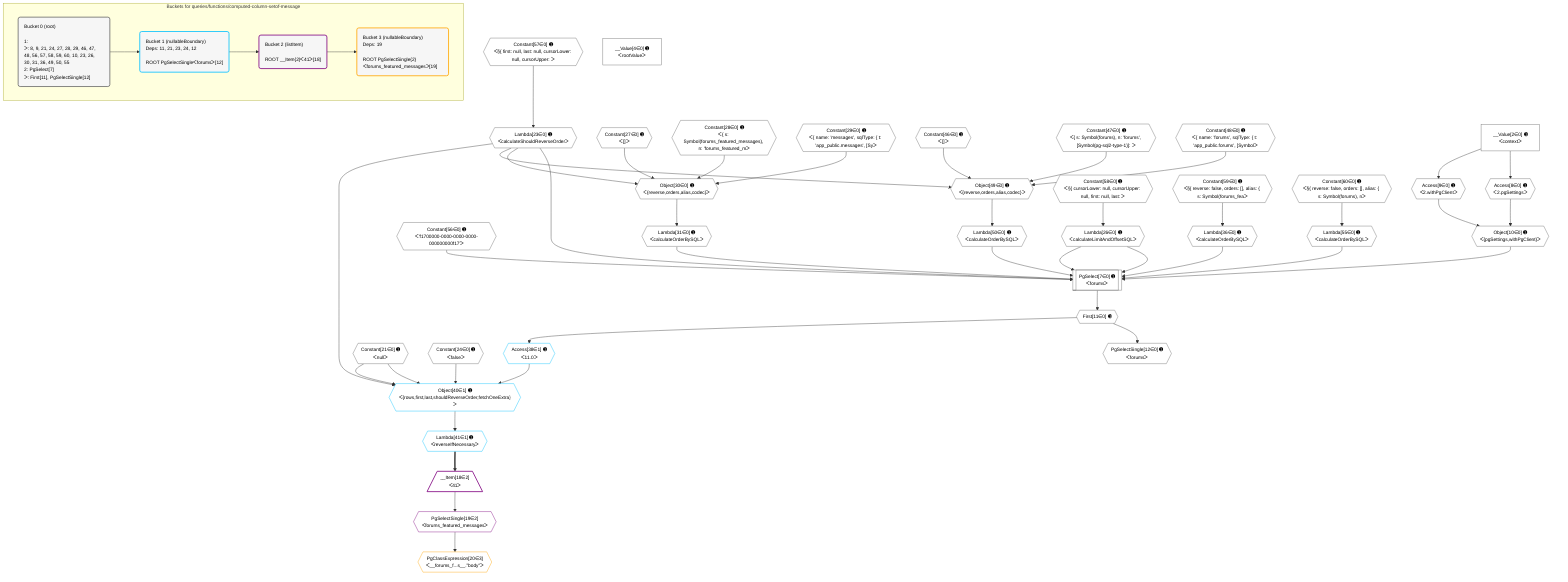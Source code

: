 %%{init: {'themeVariables': { 'fontSize': '12px'}}}%%
graph TD
    classDef path fill:#eee,stroke:#000,color:#000
    classDef plan fill:#fff,stroke-width:1px,color:#000
    classDef itemplan fill:#fff,stroke-width:2px,color:#000
    classDef unbatchedplan fill:#dff,stroke-width:1px,color:#000
    classDef sideeffectplan fill:#fcc,stroke-width:2px,color:#000
    classDef bucket fill:#f6f6f6,color:#000,stroke-width:2px,text-align:left


    %% plan dependencies
    PgSelect7[["PgSelect[7∈0] ➊<br />ᐸforumsᐳ"]]:::plan
    Object10{{"Object[10∈0] ➊<br />ᐸ{pgSettings,withPgClient}ᐳ"}}:::plan
    Constant56{{"Constant[56∈0] ➊<br />ᐸ'f1700000-0000-0000-0000-000000000f17'ᐳ"}}:::plan
    Lambda26{{"Lambda[26∈0] ➊<br />ᐸcalculateLimitAndOffsetSQLᐳ"}}:::plan
    Lambda31{{"Lambda[31∈0] ➊<br />ᐸcalculateOrderBySQLᐳ"}}:::plan
    Lambda36{{"Lambda[36∈0] ➊<br />ᐸcalculateOrderBySQLᐳ"}}:::plan
    Lambda23{{"Lambda[23∈0] ➊<br />ᐸcalculateShouldReverseOrderᐳ"}}:::plan
    Lambda50{{"Lambda[50∈0] ➊<br />ᐸcalculateOrderBySQLᐳ"}}:::plan
    Lambda55{{"Lambda[55∈0] ➊<br />ᐸcalculateOrderBySQLᐳ"}}:::plan
    Object10 & Constant56 & Lambda26 & Lambda31 & Lambda36 & Lambda23 & Lambda26 & Lambda50 & Lambda55 --> PgSelect7
    Object30{{"Object[30∈0] ➊<br />ᐸ{reverse,orders,alias,codec}ᐳ"}}:::plan
    Constant27{{"Constant[27∈0] ➊<br />ᐸ[]ᐳ"}}:::plan
    Constant28{{"Constant[28∈0] ➊<br />ᐸ{ s: Symbol(forums_featured_messages), n: 'forums_featured_mᐳ"}}:::plan
    Constant29{{"Constant[29∈0] ➊<br />ᐸ{ name: 'messages', sqlType: { t: 'app_public.messages', [Syᐳ"}}:::plan
    Lambda23 & Constant27 & Constant28 & Constant29 --> Object30
    Object49{{"Object[49∈0] ➊<br />ᐸ{reverse,orders,alias,codec}ᐳ"}}:::plan
    Constant46{{"Constant[46∈0] ➊<br />ᐸ[]ᐳ"}}:::plan
    Constant47{{"Constant[47∈0] ➊<br />ᐸ{ s: Symbol(forums), n: 'forums', [Symbol(pg-sql2-type-1)]: ᐳ"}}:::plan
    Constant48{{"Constant[48∈0] ➊<br />ᐸ{ name: 'forums', sqlType: { t: 'app_public.forums', [Symbolᐳ"}}:::plan
    Lambda23 & Constant46 & Constant47 & Constant48 --> Object49
    Access8{{"Access[8∈0] ➊<br />ᐸ2.pgSettingsᐳ"}}:::plan
    Access9{{"Access[9∈0] ➊<br />ᐸ2.withPgClientᐳ"}}:::plan
    Access8 & Access9 --> Object10
    __Value2["__Value[2∈0] ➊<br />ᐸcontextᐳ"]:::plan
    __Value2 --> Access8
    __Value2 --> Access9
    First11{{"First[11∈0] ➊"}}:::plan
    PgSelect7 --> First11
    PgSelectSingle12{{"PgSelectSingle[12∈0] ➊<br />ᐸforumsᐳ"}}:::plan
    First11 --> PgSelectSingle12
    Constant57{{"Constant[57∈0] ➊<br />ᐸ§{ first: null, last: null, cursorLower: null, cursorUpper: ᐳ"}}:::plan
    Constant57 --> Lambda23
    Constant58{{"Constant[58∈0] ➊<br />ᐸ§{ cursorLower: null, cursorUpper: null, first: null, last: ᐳ"}}:::plan
    Constant58 --> Lambda26
    Object30 --> Lambda31
    Constant59{{"Constant[59∈0] ➊<br />ᐸ§{ reverse: false, orders: [], alias: { s: Symbol(forums_feaᐳ"}}:::plan
    Constant59 --> Lambda36
    Object49 --> Lambda50
    Constant60{{"Constant[60∈0] ➊<br />ᐸ§{ reverse: false, orders: [], alias: { s: Symbol(forums), nᐳ"}}:::plan
    Constant60 --> Lambda55
    __Value4["__Value[4∈0] ➊<br />ᐸrootValueᐳ"]:::plan
    Constant21{{"Constant[21∈0] ➊<br />ᐸnullᐳ"}}:::plan
    Constant24{{"Constant[24∈0] ➊<br />ᐸfalseᐳ"}}:::plan
    Object40{{"Object[40∈1] ➊<br />ᐸ{rows,first,last,shouldReverseOrder,fetchOneExtra}ᐳ"}}:::plan
    Access38{{"Access[38∈1] ➊<br />ᐸ11.0ᐳ"}}:::plan
    Access38 & Constant21 & Constant21 & Lambda23 & Constant24 --> Object40
    First11 --> Access38
    Lambda41{{"Lambda[41∈1] ➊<br />ᐸreverseIfNecessaryᐳ"}}:::plan
    Object40 --> Lambda41
    __Item18[/"__Item[18∈2]<br />ᐸ41ᐳ"\]:::itemplan
    Lambda41 ==> __Item18
    PgSelectSingle19{{"PgSelectSingle[19∈2]<br />ᐸforums_featured_messagesᐳ"}}:::plan
    __Item18 --> PgSelectSingle19
    PgClassExpression20{{"PgClassExpression[20∈3]<br />ᐸ__forums_f...s__.”body”ᐳ"}}:::plan
    PgSelectSingle19 --> PgClassExpression20

    %% define steps

    subgraph "Buckets for queries/functions/computed-column-setof-message"
    Bucket0("Bucket 0 (root)<br /><br />1: <br />ᐳ: 8, 9, 21, 24, 27, 28, 29, 46, 47, 48, 56, 57, 58, 59, 60, 10, 23, 26, 30, 31, 36, 49, 50, 55<br />2: PgSelect[7]<br />ᐳ: First[11], PgSelectSingle[12]"):::bucket
    classDef bucket0 stroke:#696969
    class Bucket0,__Value2,__Value4,PgSelect7,Access8,Access9,Object10,First11,PgSelectSingle12,Constant21,Lambda23,Constant24,Lambda26,Constant27,Constant28,Constant29,Object30,Lambda31,Lambda36,Constant46,Constant47,Constant48,Object49,Lambda50,Lambda55,Constant56,Constant57,Constant58,Constant59,Constant60 bucket0
    Bucket1("Bucket 1 (nullableBoundary)<br />Deps: 11, 21, 23, 24, 12<br /><br />ROOT PgSelectSingleᐸforumsᐳ[12]"):::bucket
    classDef bucket1 stroke:#00bfff
    class Bucket1,Access38,Object40,Lambda41 bucket1
    Bucket2("Bucket 2 (listItem)<br /><br />ROOT __Item{2}ᐸ41ᐳ[18]"):::bucket
    classDef bucket2 stroke:#7f007f
    class Bucket2,__Item18,PgSelectSingle19 bucket2
    Bucket3("Bucket 3 (nullableBoundary)<br />Deps: 19<br /><br />ROOT PgSelectSingle{2}ᐸforums_featured_messagesᐳ[19]"):::bucket
    classDef bucket3 stroke:#ffa500
    class Bucket3,PgClassExpression20 bucket3
    Bucket0 --> Bucket1
    Bucket1 --> Bucket2
    Bucket2 --> Bucket3
    end
